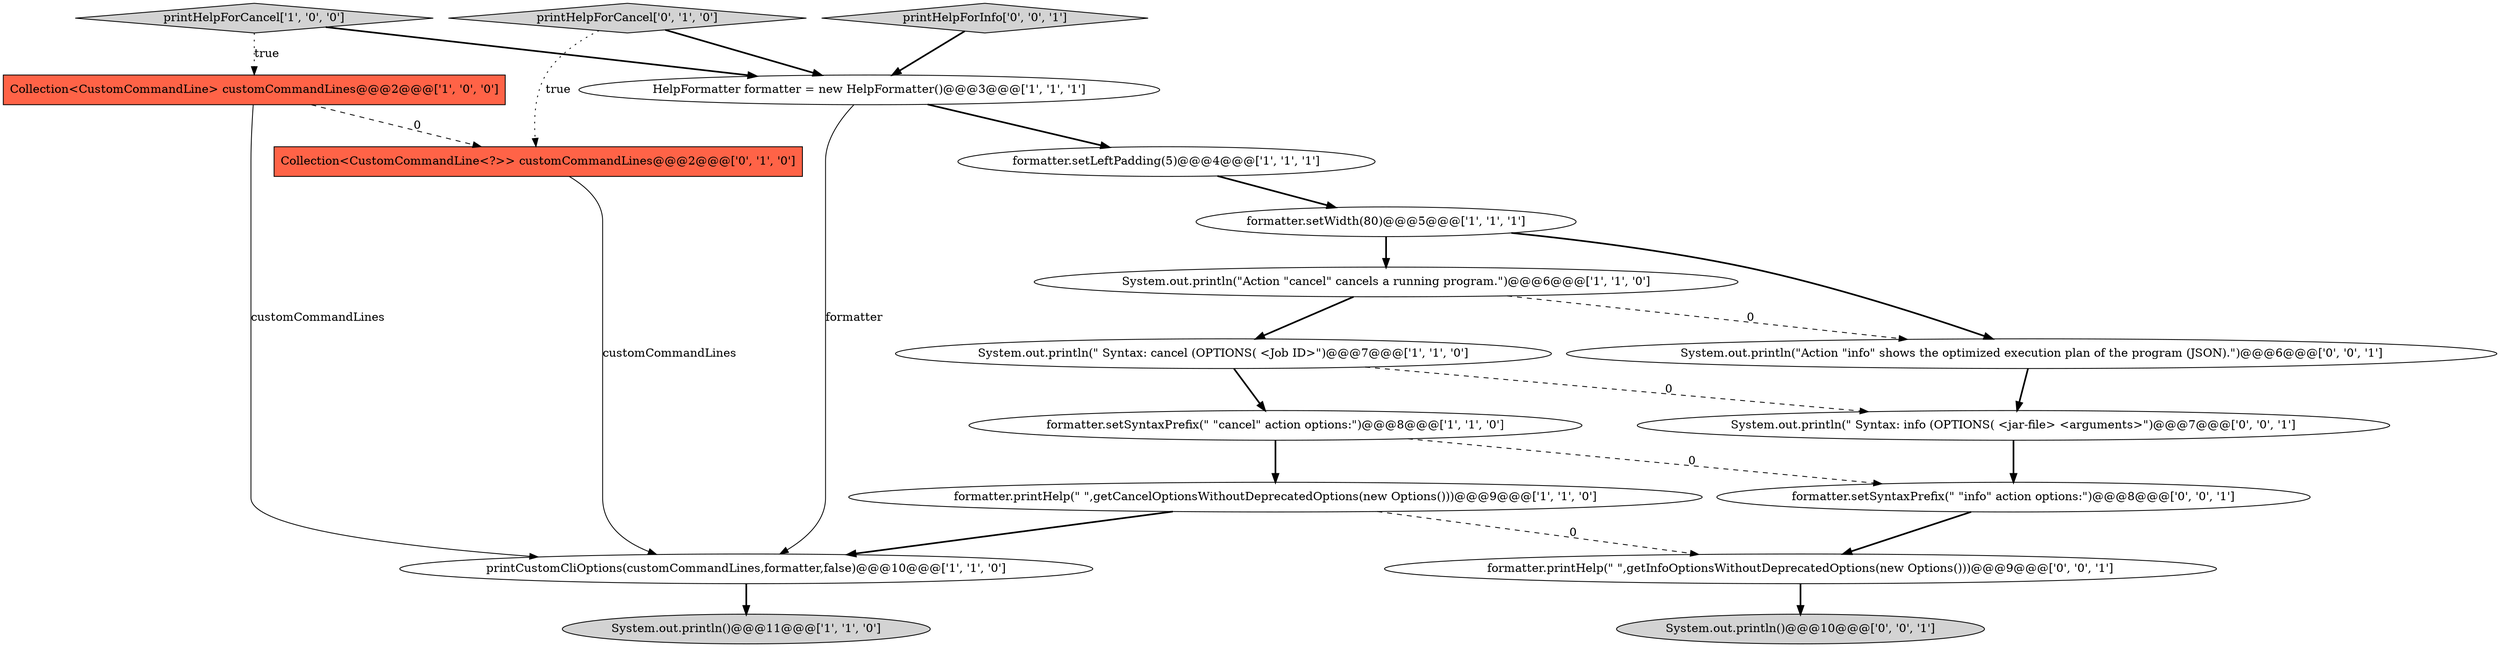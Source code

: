 digraph {
9 [style = filled, label = "System.out.println(\" Syntax: cancel (OPTIONS( <Job ID>\")@@@7@@@['1', '1', '0']", fillcolor = white, shape = ellipse image = "AAA0AAABBB1BBB"];
15 [style = filled, label = "System.out.println(\"Action \"info\" shows the optimized execution plan of the program (JSON).\")@@@6@@@['0', '0', '1']", fillcolor = white, shape = ellipse image = "AAA0AAABBB3BBB"];
0 [style = filled, label = "formatter.setLeftPadding(5)@@@4@@@['1', '1', '1']", fillcolor = white, shape = ellipse image = "AAA0AAABBB1BBB"];
2 [style = filled, label = "formatter.setWidth(80)@@@5@@@['1', '1', '1']", fillcolor = white, shape = ellipse image = "AAA0AAABBB1BBB"];
14 [style = filled, label = "formatter.printHelp(\" \",getInfoOptionsWithoutDeprecatedOptions(new Options()))@@@9@@@['0', '0', '1']", fillcolor = white, shape = ellipse image = "AAA0AAABBB3BBB"];
8 [style = filled, label = "printHelpForCancel['1', '0', '0']", fillcolor = lightgray, shape = diamond image = "AAA0AAABBB1BBB"];
18 [style = filled, label = "printHelpForInfo['0', '0', '1']", fillcolor = lightgray, shape = diamond image = "AAA0AAABBB3BBB"];
17 [style = filled, label = "System.out.println()@@@10@@@['0', '0', '1']", fillcolor = lightgray, shape = ellipse image = "AAA0AAABBB3BBB"];
5 [style = filled, label = "System.out.println()@@@11@@@['1', '1', '0']", fillcolor = lightgray, shape = ellipse image = "AAA0AAABBB1BBB"];
1 [style = filled, label = "formatter.setSyntaxPrefix(\" \"cancel\" action options:\")@@@8@@@['1', '1', '0']", fillcolor = white, shape = ellipse image = "AAA0AAABBB1BBB"];
11 [style = filled, label = "printHelpForCancel['0', '1', '0']", fillcolor = lightgray, shape = diamond image = "AAA0AAABBB2BBB"];
13 [style = filled, label = "formatter.setSyntaxPrefix(\" \"info\" action options:\")@@@8@@@['0', '0', '1']", fillcolor = white, shape = ellipse image = "AAA0AAABBB3BBB"];
6 [style = filled, label = "HelpFormatter formatter = new HelpFormatter()@@@3@@@['1', '1', '1']", fillcolor = white, shape = ellipse image = "AAA0AAABBB1BBB"];
3 [style = filled, label = "printCustomCliOptions(customCommandLines,formatter,false)@@@10@@@['1', '1', '0']", fillcolor = white, shape = ellipse image = "AAA0AAABBB1BBB"];
7 [style = filled, label = "formatter.printHelp(\" \",getCancelOptionsWithoutDeprecatedOptions(new Options()))@@@9@@@['1', '1', '0']", fillcolor = white, shape = ellipse image = "AAA0AAABBB1BBB"];
16 [style = filled, label = "System.out.println(\" Syntax: info (OPTIONS( <jar-file> <arguments>\")@@@7@@@['0', '0', '1']", fillcolor = white, shape = ellipse image = "AAA0AAABBB3BBB"];
4 [style = filled, label = "Collection<CustomCommandLine> customCommandLines@@@2@@@['1', '0', '0']", fillcolor = tomato, shape = box image = "AAA1AAABBB1BBB"];
12 [style = filled, label = "Collection<CustomCommandLine<?>> customCommandLines@@@2@@@['0', '1', '0']", fillcolor = tomato, shape = box image = "AAA1AAABBB2BBB"];
10 [style = filled, label = "System.out.println(\"Action \"cancel\" cancels a running program.\")@@@6@@@['1', '1', '0']", fillcolor = white, shape = ellipse image = "AAA0AAABBB1BBB"];
10->15 [style = dashed, label="0"];
16->13 [style = bold, label=""];
9->16 [style = dashed, label="0"];
7->14 [style = dashed, label="0"];
11->6 [style = bold, label=""];
11->12 [style = dotted, label="true"];
0->2 [style = bold, label=""];
4->3 [style = solid, label="customCommandLines"];
14->17 [style = bold, label=""];
8->6 [style = bold, label=""];
6->0 [style = bold, label=""];
2->10 [style = bold, label=""];
15->16 [style = bold, label=""];
1->7 [style = bold, label=""];
6->3 [style = solid, label="formatter"];
8->4 [style = dotted, label="true"];
7->3 [style = bold, label=""];
4->12 [style = dashed, label="0"];
1->13 [style = dashed, label="0"];
3->5 [style = bold, label=""];
18->6 [style = bold, label=""];
2->15 [style = bold, label=""];
10->9 [style = bold, label=""];
12->3 [style = solid, label="customCommandLines"];
9->1 [style = bold, label=""];
13->14 [style = bold, label=""];
}
